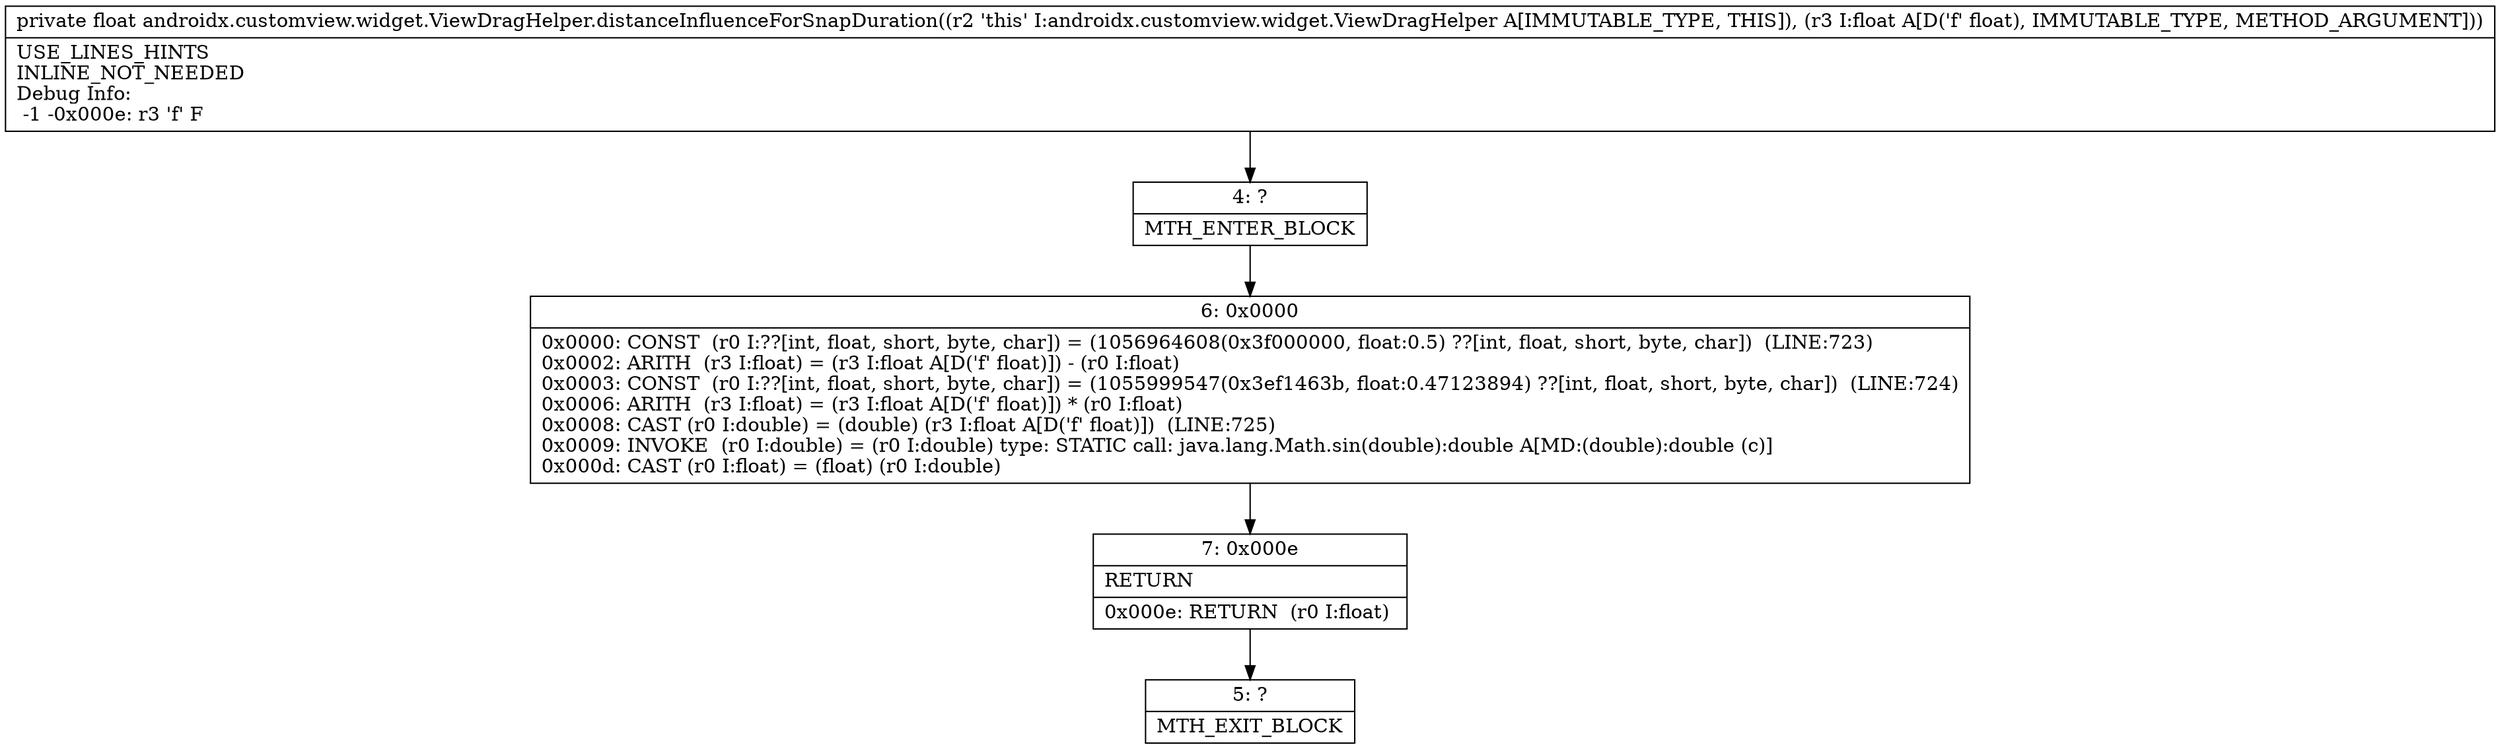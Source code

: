 digraph "CFG forandroidx.customview.widget.ViewDragHelper.distanceInfluenceForSnapDuration(F)F" {
Node_4 [shape=record,label="{4\:\ ?|MTH_ENTER_BLOCK\l}"];
Node_6 [shape=record,label="{6\:\ 0x0000|0x0000: CONST  (r0 I:??[int, float, short, byte, char]) = (1056964608(0x3f000000, float:0.5) ??[int, float, short, byte, char])  (LINE:723)\l0x0002: ARITH  (r3 I:float) = (r3 I:float A[D('f' float)]) \- (r0 I:float) \l0x0003: CONST  (r0 I:??[int, float, short, byte, char]) = (1055999547(0x3ef1463b, float:0.47123894) ??[int, float, short, byte, char])  (LINE:724)\l0x0006: ARITH  (r3 I:float) = (r3 I:float A[D('f' float)]) * (r0 I:float) \l0x0008: CAST (r0 I:double) = (double) (r3 I:float A[D('f' float)])  (LINE:725)\l0x0009: INVOKE  (r0 I:double) = (r0 I:double) type: STATIC call: java.lang.Math.sin(double):double A[MD:(double):double (c)]\l0x000d: CAST (r0 I:float) = (float) (r0 I:double) \l}"];
Node_7 [shape=record,label="{7\:\ 0x000e|RETURN\l|0x000e: RETURN  (r0 I:float) \l}"];
Node_5 [shape=record,label="{5\:\ ?|MTH_EXIT_BLOCK\l}"];
MethodNode[shape=record,label="{private float androidx.customview.widget.ViewDragHelper.distanceInfluenceForSnapDuration((r2 'this' I:androidx.customview.widget.ViewDragHelper A[IMMUTABLE_TYPE, THIS]), (r3 I:float A[D('f' float), IMMUTABLE_TYPE, METHOD_ARGUMENT]))  | USE_LINES_HINTS\lINLINE_NOT_NEEDED\lDebug Info:\l  \-1 \-0x000e: r3 'f' F\l}"];
MethodNode -> Node_4;Node_4 -> Node_6;
Node_6 -> Node_7;
Node_7 -> Node_5;
}

